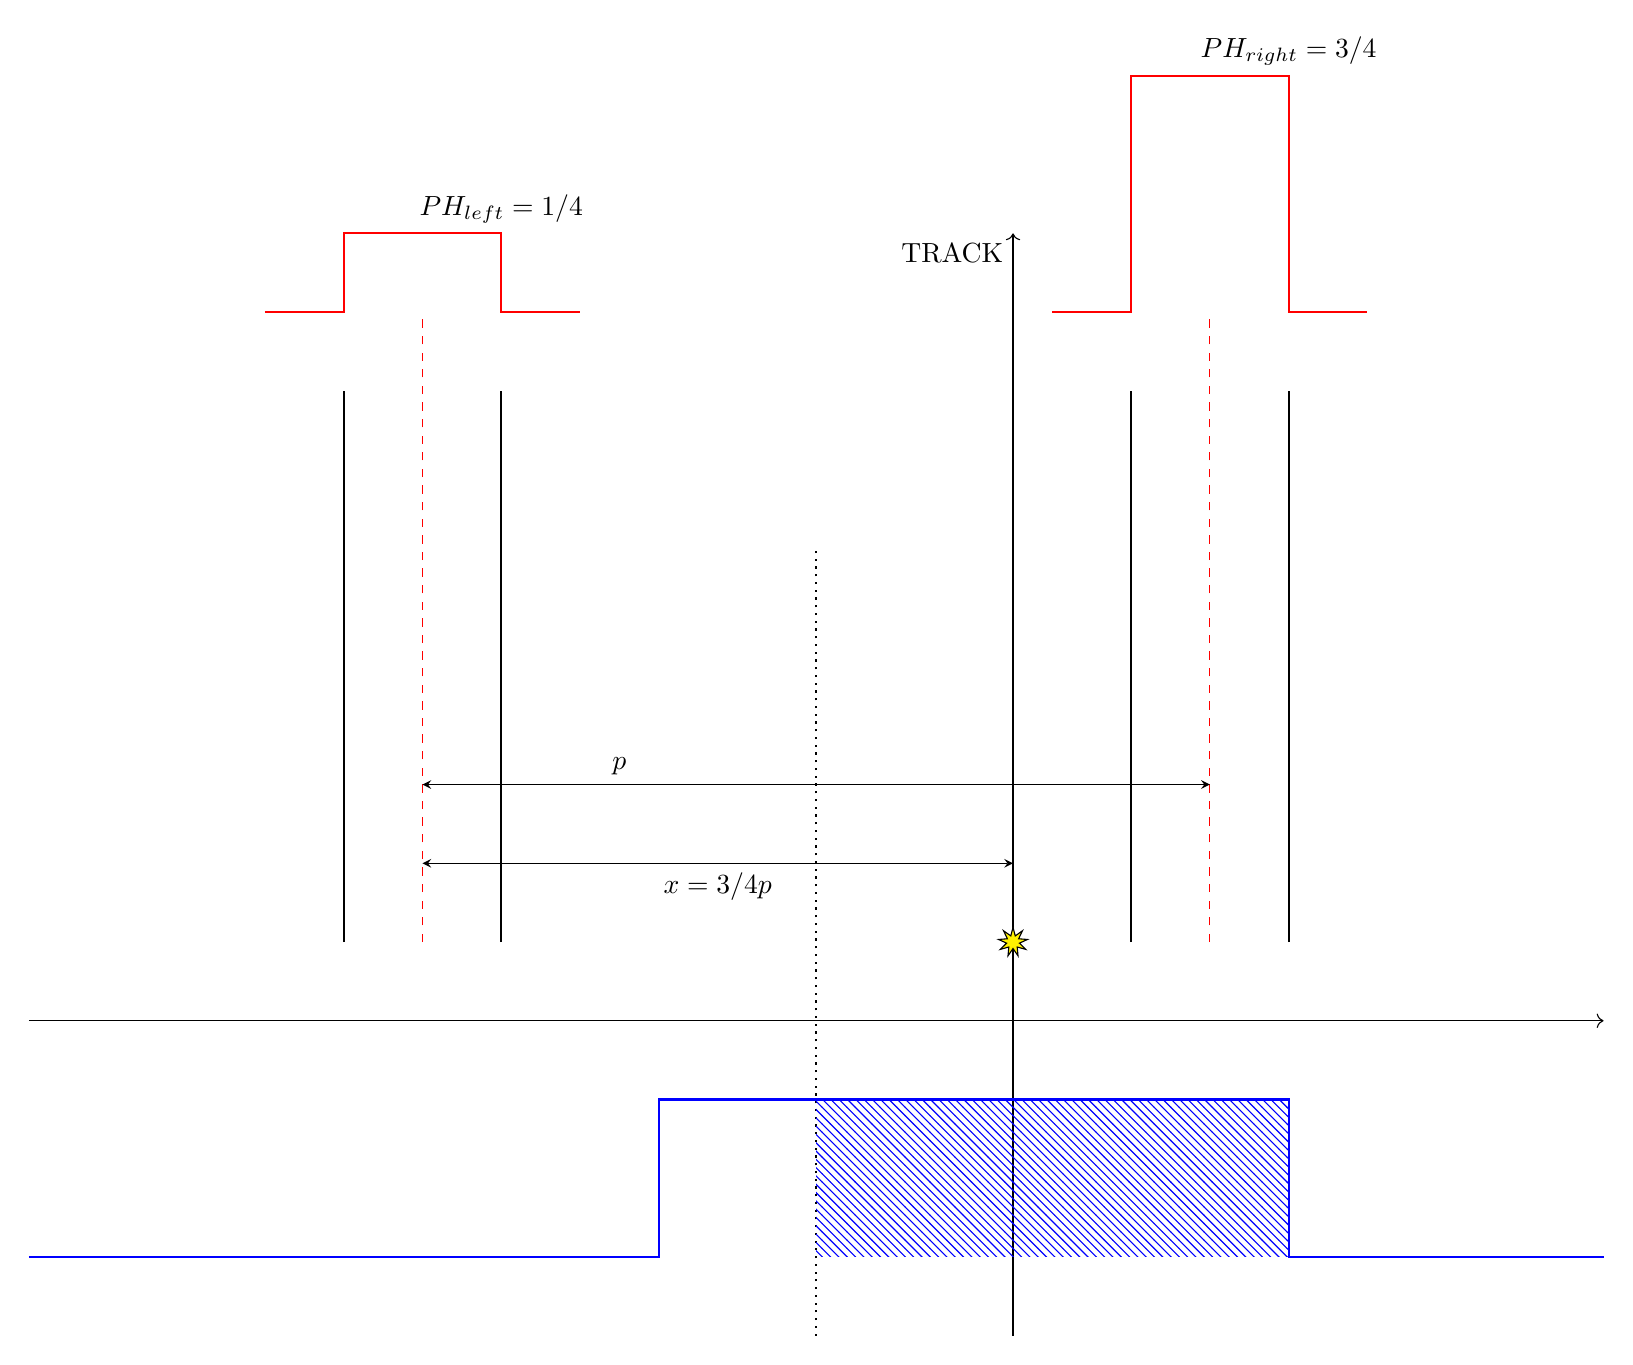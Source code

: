 \begin{tikzpicture}[scale=.2%,every node/.style={minimum size=1cm},on grid,every
%  text node part/.style={align=center}
]
  

  \begin{scope}

    \def \pitch {50}
    \def \x {25}
    \def \y {5}

    \def \hit {12.5}

    \def \stripH {35}
    \def \phL {5}
    \def \phR {15}

%    \draw[step=10.0,very thin,gray] (-50,-50) grid (50,50);
    
    % axis
    \draw[->] (-50,0) -- (50,0);
    \draw[->] (\hit,-20) -- +(0,25) node[star, star points=9, star point ratio=2.25, draw,fill=yellow,scale=0.5] {} -- +(0,70)  node[below left] {TRACK};
    
   % left strip
   \draw [thick] ({-5-\x},\y) -- +(0,\stripH);
   \draw [thick] ({5-\x},\y) -- +(0,\stripH);
   \draw [red,dashed] (-\x,\y) -- +(0,{\stripH +5});
   % ph left
   \draw [red,thick] ({-\x -10},{\stripH +10})  -- +(5,0) -- +(5,\phL) --
   +(15,\phL) node[black,above] {$PH_{left} = 1/4$} -- +(15,0) -- +(20,0);


   % right strip
  \draw [thick] ({-5+\x},\y) -- +(0,\stripH);
  \draw [thick] ({5+\x},\y) -- +(0,\stripH);
  \draw [red,dashed] (\x,\y) -- +(0,{\stripH +5});
   % ph right
   \draw [red,thick] ({\x -10},{\stripH +10})  -- +(5,0) -- +(5,\phR) --
   +(15,\phR) node[black,above] {$PH_{right} = 3/4$} -- +(15,0) -- +(20,0);

%    % midline
   \draw[dotted,thick] (0,-20) -- +(0,50);


%    charge
   \fill [pattern=north west lines, pattern color=blue] (0,-15) rectangle +(30,+10);
%   \draw [blue,thick] (\hit,-5) -- +(20,0) -- +(20,-10) -- +(30,-10);
%   \draw [blue,thick] (\hit,-5) -- +(-20,0) -- +(-20,-10) -- +(-30,-10);
   \draw [blue,thick] (-50,-15) -- (-10,-15) -- (-10,-5) -- (30,-5)
   --(30,-15) --(50,-15);
%

   % pitch
   \draw [<-,>=stealth] (-\x,15) -- (0,15) node [above,midway] {$p$};
   \draw [->,>=stealth] (0,15) -- (\x,15);

   % hit
   \draw [<->,>=stealth] (-\x,10) -- (\hit,10) node [below,midway] {$x = 3/4 p$};
   

  \end{scope}
  
\end{tikzpicture}

